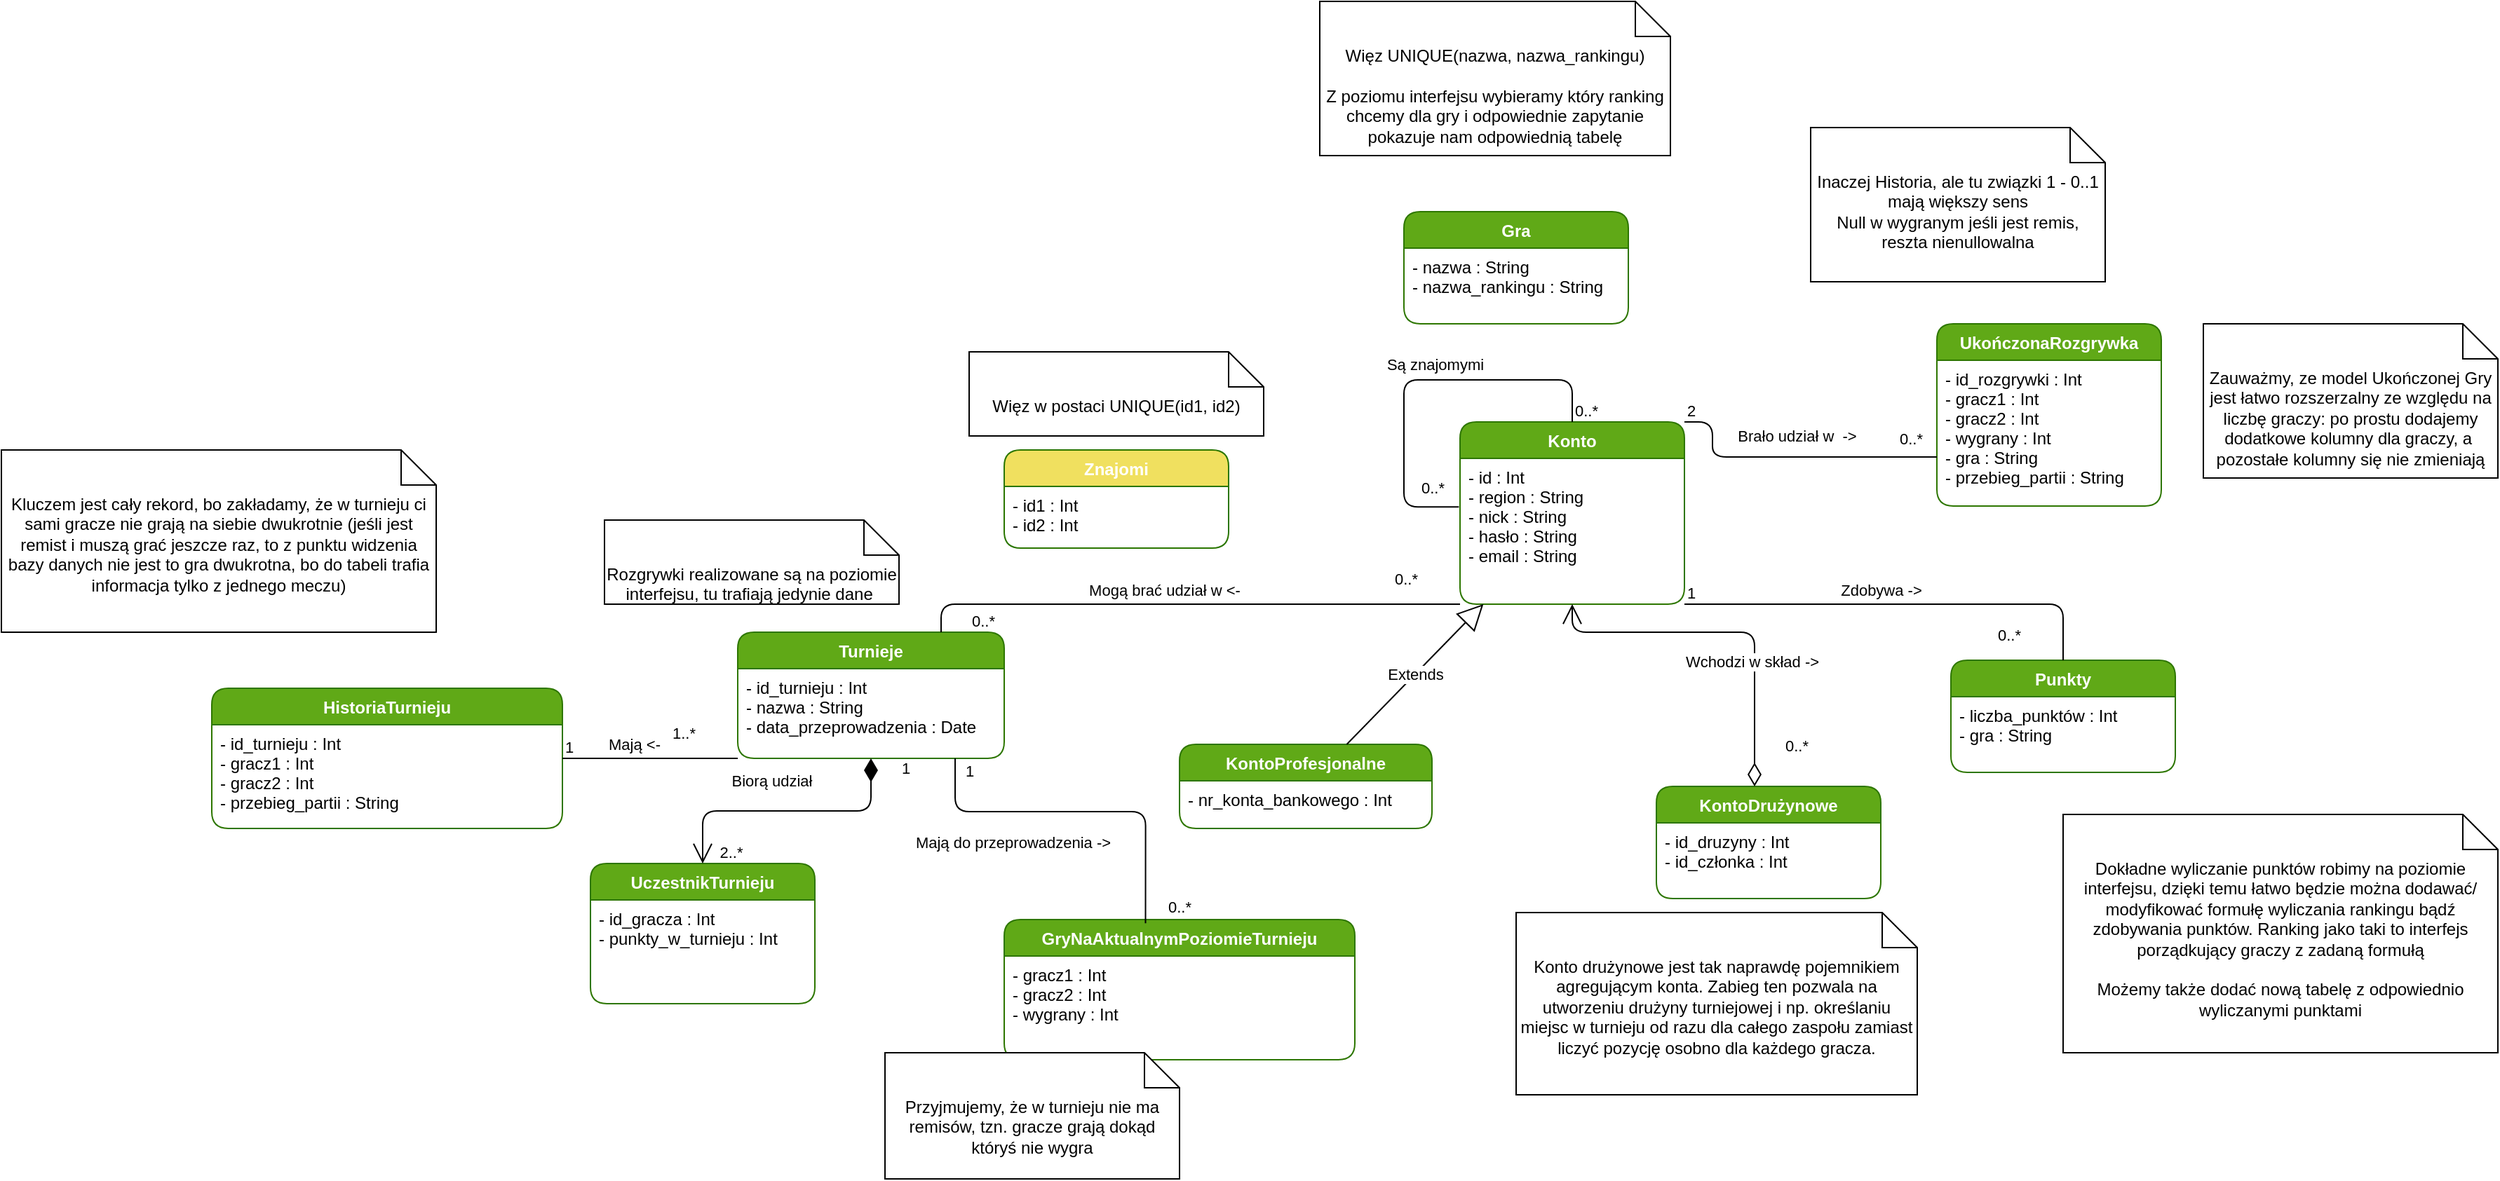 <mxfile>
    <diagram id="TWOYTY01t9Z3wVeYMiBx" name="Page-1">
        <mxGraphModel dx="3823" dy="2066" grid="1" gridSize="10" guides="1" tooltips="1" connect="1" arrows="1" fold="1" page="1" pageScale="1" pageWidth="827" pageHeight="1169" background="#ffffff" math="0" shadow="0">
            <root>
                <mxCell id="0"/>
                <mxCell id="1" parent="0"/>
                <mxCell id="2" value="Konto" style="swimlane;fontStyle=1;align=center;verticalAlign=top;childLayout=stackLayout;horizontal=1;startSize=26;horizontalStack=0;resizeParent=1;resizeParentMax=0;resizeLast=0;collapsible=1;marginBottom=0;rounded=1;fillColor=#60a917;strokeColor=#2D7600;fontColor=#ffffff;" vertex="1" parent="1">
                    <mxGeometry x="200" y="230" width="160" height="130" as="geometry"/>
                </mxCell>
                <mxCell id="3" value="- id : Int&#10;- region : String&#10;- nick : String&#10;- hasło : String&#10;- email : String" style="text;strokeColor=none;fillColor=none;align=left;verticalAlign=top;spacingLeft=4;spacingRight=4;overflow=hidden;rotatable=0;points=[[0,0.5],[1,0.5]];portConstraint=eastwest;rounded=1;" vertex="1" parent="2">
                    <mxGeometry y="26" width="160" height="104" as="geometry"/>
                </mxCell>
                <mxCell id="63" value="" style="endArrow=none;html=1;edgeStyle=orthogonalEdgeStyle;entryX=-0.005;entryY=0.333;entryDx=0;entryDy=0;entryPerimeter=0;" edge="1" parent="2" source="2" target="3">
                    <mxGeometry relative="1" as="geometry">
                        <mxPoint x="160" y="60" as="sourcePoint"/>
                        <mxPoint x="-50" y="-30" as="targetPoint"/>
                        <Array as="points">
                            <mxPoint x="80" y="-30"/>
                            <mxPoint x="-40" y="-30"/>
                            <mxPoint x="-40" y="61"/>
                        </Array>
                    </mxGeometry>
                </mxCell>
                <mxCell id="64" value="0..*" style="edgeLabel;resizable=0;html=1;align=left;verticalAlign=bottom;" connectable="0" vertex="1" parent="63">
                    <mxGeometry x="-1" relative="1" as="geometry"/>
                </mxCell>
                <mxCell id="65" value="0..*" style="edgeLabel;resizable=0;html=1;align=right;verticalAlign=bottom;" connectable="0" vertex="1" parent="63">
                    <mxGeometry x="1" relative="1" as="geometry">
                        <mxPoint x="-10" y="-5" as="offset"/>
                    </mxGeometry>
                </mxCell>
                <mxCell id="66" value="Są znajomymi" style="edgeLabel;html=1;align=center;verticalAlign=middle;resizable=0;points=[];" vertex="1" connectable="0" parent="63">
                    <mxGeometry x="-0.038" y="2" relative="1" as="geometry">
                        <mxPoint x="6" y="-13" as="offset"/>
                    </mxGeometry>
                </mxCell>
                <mxCell id="6" value="KontoProfesjonalne" style="swimlane;fontStyle=1;align=center;verticalAlign=top;childLayout=stackLayout;horizontal=1;startSize=26;horizontalStack=0;resizeParent=1;resizeParentMax=0;resizeLast=0;collapsible=1;marginBottom=0;rounded=1;fillColor=#60a917;strokeColor=#2D7600;fontColor=#ffffff;" vertex="1" parent="1">
                    <mxGeometry y="460" width="180" height="60" as="geometry"/>
                </mxCell>
                <mxCell id="7" value="- nr_konta_bankowego : Int" style="text;strokeColor=none;fillColor=none;align=left;verticalAlign=top;spacingLeft=4;spacingRight=4;overflow=hidden;rotatable=0;points=[[0,0.5],[1,0.5]];portConstraint=eastwest;rounded=1;" vertex="1" parent="6">
                    <mxGeometry y="26" width="180" height="34" as="geometry"/>
                </mxCell>
                <mxCell id="8" value="Extends" style="endArrow=block;endSize=16;endFill=0;html=1;" edge="1" parent="1" source="6" target="2">
                    <mxGeometry width="160" relative="1" as="geometry">
                        <mxPoint x="90" y="360" as="sourcePoint"/>
                        <mxPoint x="250" y="360" as="targetPoint"/>
                    </mxGeometry>
                </mxCell>
                <mxCell id="9" value="KontoDrużynowe" style="swimlane;fontStyle=1;align=center;verticalAlign=top;childLayout=stackLayout;horizontal=1;startSize=26;horizontalStack=0;resizeParent=1;resizeParentMax=0;resizeLast=0;collapsible=1;marginBottom=0;rounded=1;fillColor=#60a917;strokeColor=#2D7600;fontColor=#ffffff;" vertex="1" parent="1">
                    <mxGeometry x="340" y="490" width="160" height="80" as="geometry"/>
                </mxCell>
                <mxCell id="10" value="- id_druzyny : Int&#10;- id_członka : Int" style="text;strokeColor=none;fillColor=none;align=left;verticalAlign=top;spacingLeft=4;spacingRight=4;overflow=hidden;rotatable=0;points=[[0,0.5],[1,0.5]];portConstraint=eastwest;rounded=1;" vertex="1" parent="9">
                    <mxGeometry y="26" width="160" height="54" as="geometry"/>
                </mxCell>
                <mxCell id="12" value="0..*" style="endArrow=open;html=1;endSize=12;startArrow=diamondThin;startSize=14;startFill=0;edgeStyle=orthogonalEdgeStyle;align=left;verticalAlign=bottom;" edge="1" parent="1" source="9" target="2">
                    <mxGeometry x="-0.846" y="-20" relative="1" as="geometry">
                        <mxPoint x="260" y="470" as="sourcePoint"/>
                        <mxPoint x="420" y="470" as="targetPoint"/>
                        <Array as="points">
                            <mxPoint x="410" y="380"/>
                            <mxPoint x="280" y="380"/>
                        </Array>
                        <mxPoint as="offset"/>
                    </mxGeometry>
                </mxCell>
                <mxCell id="67" value="Wchodzi w skład -&amp;gt;" style="edgeLabel;html=1;align=center;verticalAlign=middle;resizable=0;points=[];" vertex="1" connectable="0" parent="12">
                    <mxGeometry x="-0.316" y="2" relative="1" as="geometry">
                        <mxPoint as="offset"/>
                    </mxGeometry>
                </mxCell>
                <mxCell id="16" value="Konto drużynowe jest tak naprawdę pojemnikiem agregującym konta. Zabieg ten pozwala na utworzeniu drużyny turniejowej i np. określaniu miejsc w turnieju od razu dla całego zaspołu zamiast liczyć pozycję osobno dla każdego gracza." style="shape=note2;boundedLbl=1;whiteSpace=wrap;html=1;size=25;verticalAlign=top;align=center;rounded=1;" vertex="1" parent="1">
                    <mxGeometry x="240" y="580" width="286" height="130" as="geometry"/>
                </mxCell>
                <mxCell id="17" value="UkończonaRozgrywka" style="swimlane;fontStyle=1;align=center;verticalAlign=top;childLayout=stackLayout;horizontal=1;startSize=26;horizontalStack=0;resizeParent=1;resizeParentMax=0;resizeLast=0;collapsible=1;marginBottom=0;rounded=1;fillColor=#60a917;strokeColor=#2D7600;fontColor=#ffffff;" vertex="1" parent="1">
                    <mxGeometry x="540" y="160" width="160" height="130" as="geometry"/>
                </mxCell>
                <mxCell id="18" value="- id_rozgrywki : Int&#10;- gracz1 : Int&#10;- gracz2 : Int&#10;- wygrany : Int&#10;- gra : String&#10;- przebieg_partii : String" style="text;strokeColor=none;fillColor=none;align=left;verticalAlign=top;spacingLeft=4;spacingRight=4;overflow=hidden;rotatable=0;points=[[0,0.5],[1,0.5]];portConstraint=eastwest;rounded=1;" vertex="1" parent="17">
                    <mxGeometry y="26" width="160" height="104" as="geometry"/>
                </mxCell>
                <mxCell id="19" value="Inaczej Historia, ale tu związki 1 - 0..1 mają większy sens&lt;br&gt;Null w wygranym jeśli jest remis, reszta nienullowalna" style="shape=note2;boundedLbl=1;whiteSpace=wrap;html=1;size=25;verticalAlign=top;align=center;rounded=1;" vertex="1" parent="1">
                    <mxGeometry x="450" y="20" width="210" height="110" as="geometry"/>
                </mxCell>
                <mxCell id="23" value="Zauważmy, ze model Ukończonej Gry jest łatwo rozszerzalny ze względu na liczbę graczy: po prostu dodajemy dodatkowe kolumny dla graczy, a&amp;nbsp; pozostałe kolumny się nie zmieniają" style="shape=note2;boundedLbl=1;whiteSpace=wrap;html=1;size=25;verticalAlign=top;align=center;rounded=1;" vertex="1" parent="1">
                    <mxGeometry x="730" y="160" width="210" height="110" as="geometry"/>
                </mxCell>
                <mxCell id="24" value="Punkty" style="swimlane;fontStyle=1;align=center;verticalAlign=top;childLayout=stackLayout;horizontal=1;startSize=26;horizontalStack=0;resizeParent=1;resizeParentMax=0;resizeLast=0;collapsible=1;marginBottom=0;rounded=1;fillColor=#60a917;strokeColor=#2D7600;fontColor=#ffffff;" vertex="1" parent="1">
                    <mxGeometry x="550" y="400" width="160" height="80" as="geometry"/>
                </mxCell>
                <mxCell id="25" value="- liczba_punktów : Int&#10;- gra : String" style="text;strokeColor=none;fillColor=none;align=left;verticalAlign=top;spacingLeft=4;spacingRight=4;overflow=hidden;rotatable=0;points=[[0,0.5],[1,0.5]];portConstraint=eastwest;rounded=1;" vertex="1" parent="24">
                    <mxGeometry y="26" width="160" height="54" as="geometry"/>
                </mxCell>
                <mxCell id="26" value="Dokładne wyliczanie punktów robimy na poziomie interfejsu, dzięki temu łatwo będzie można dodawać/ modyfikować formułę wyliczania rankingu bądź zdobywania punktów. Ranking jako taki to interfejs porządkujący graczy z zadaną formułą&lt;br&gt;&lt;br&gt;Możemy także dodać nową tabelę z odpowiednio wyliczanymi punktami" style="shape=note2;boundedLbl=1;whiteSpace=wrap;html=1;size=25;verticalAlign=top;align=center;rounded=1;" vertex="1" parent="1">
                    <mxGeometry x="630" y="510" width="310" height="170" as="geometry"/>
                </mxCell>
                <mxCell id="27" value="Znajomi" style="swimlane;fontStyle=1;align=center;verticalAlign=top;childLayout=stackLayout;horizontal=1;startSize=26;horizontalStack=0;resizeParent=1;resizeParentMax=0;resizeLast=0;collapsible=1;marginBottom=0;rounded=1;fillColor=#f0e05f;strokeColor=#2A7600;fontColor=#ffffff;" vertex="1" parent="1">
                    <mxGeometry x="-125" y="250" width="160" height="70" as="geometry">
                        <mxRectangle x="-125" y="250" width="80" height="26" as="alternateBounds"/>
                    </mxGeometry>
                </mxCell>
                <mxCell id="28" value="- id1 : Int&#10;- id2 : Int" style="text;strokeColor=none;fillColor=none;align=left;verticalAlign=top;spacingLeft=4;spacingRight=4;overflow=hidden;rotatable=0;points=[[0,0.5],[1,0.5]];portConstraint=eastwest;rounded=1;" vertex="1" parent="27">
                    <mxGeometry y="26" width="160" height="44" as="geometry"/>
                </mxCell>
                <mxCell id="29" value="Więz w postaci UNIQUE(id1, id2)" style="shape=note2;boundedLbl=1;whiteSpace=wrap;html=1;size=25;verticalAlign=top;align=center;rounded=1;" vertex="1" parent="1">
                    <mxGeometry x="-150" y="180" width="210" height="60" as="geometry"/>
                </mxCell>
                <mxCell id="32" value="Gra" style="swimlane;fontStyle=1;align=center;verticalAlign=top;childLayout=stackLayout;horizontal=1;startSize=26;horizontalStack=0;resizeParent=1;resizeParentMax=0;resizeLast=0;collapsible=1;marginBottom=0;rounded=1;fillColor=#60a917;strokeColor=#2D7600;fontColor=#ffffff;" vertex="1" parent="1">
                    <mxGeometry x="160" y="80" width="160" height="80" as="geometry"/>
                </mxCell>
                <mxCell id="33" value="- nazwa : String&#10;- nazwa_rankingu : String" style="text;strokeColor=none;fillColor=none;align=left;verticalAlign=top;spacingLeft=4;spacingRight=4;overflow=hidden;rotatable=0;points=[[0,0.5],[1,0.5]];portConstraint=eastwest;rounded=1;" vertex="1" parent="32">
                    <mxGeometry y="26" width="160" height="54" as="geometry"/>
                </mxCell>
                <mxCell id="34" value="Więz UNIQUE(nazwa, nazwa_rankingu)&lt;br&gt;&lt;br&gt;Z poziomu interfejsu wybieramy który ranking chcemy dla gry i odpowiednie zapytanie pokazuje nam odpowiednią tabelę" style="shape=note2;boundedLbl=1;whiteSpace=wrap;html=1;size=25;verticalAlign=top;align=center;rounded=1;" vertex="1" parent="1">
                    <mxGeometry x="100" y="-70" width="250" height="110" as="geometry"/>
                </mxCell>
                <mxCell id="35" value="Turnieje" style="swimlane;fontStyle=1;align=center;verticalAlign=top;childLayout=stackLayout;horizontal=1;startSize=26;horizontalStack=0;resizeParent=1;resizeParentMax=0;resizeLast=0;collapsible=1;marginBottom=0;rounded=1;fillColor=#60a917;strokeColor=#2D7600;fontColor=#ffffff;" vertex="1" parent="1">
                    <mxGeometry x="-315" y="380" width="190" height="90" as="geometry"/>
                </mxCell>
                <mxCell id="36" value="- id_turnieju : Int &#10;- nazwa : String&#10;- data_przeprowadzenia : Date" style="text;strokeColor=none;fillColor=none;align=left;verticalAlign=top;spacingLeft=4;spacingRight=4;overflow=hidden;rotatable=0;points=[[0,0.5],[1,0.5]];portConstraint=eastwest;rounded=1;" vertex="1" parent="35">
                    <mxGeometry y="26" width="190" height="64" as="geometry"/>
                </mxCell>
                <mxCell id="37" value="UczestnikTurnieju" style="swimlane;fontStyle=1;align=center;verticalAlign=top;childLayout=stackLayout;horizontal=1;startSize=26;horizontalStack=0;resizeParent=1;resizeParentMax=0;resizeLast=0;collapsible=1;marginBottom=0;rounded=1;fillColor=#60a917;strokeColor=#2D7600;fontColor=#ffffff;" vertex="1" parent="1">
                    <mxGeometry x="-420" y="545" width="160" height="100" as="geometry"/>
                </mxCell>
                <mxCell id="38" value="- id_gracza : Int&#10;- punkty_w_turnieju : Int" style="text;strokeColor=none;fillColor=none;align=left;verticalAlign=top;spacingLeft=4;spacingRight=4;overflow=hidden;rotatable=0;points=[[0,0.5],[1,0.5]];portConstraint=eastwest;rounded=1;" vertex="1" parent="37">
                    <mxGeometry y="26" width="160" height="74" as="geometry"/>
                </mxCell>
                <mxCell id="39" value="1" style="endArrow=open;html=1;endSize=12;startArrow=diamondThin;startSize=14;startFill=1;edgeStyle=orthogonalEdgeStyle;align=left;verticalAlign=bottom;" edge="1" parent="1" source="35" target="37">
                    <mxGeometry x="-0.84" y="20" relative="1" as="geometry">
                        <mxPoint x="-210" y="500" as="sourcePoint"/>
                        <mxPoint x="-50" y="550" as="targetPoint"/>
                        <mxPoint as="offset"/>
                    </mxGeometry>
                </mxCell>
                <mxCell id="72" value="Biorą udział" style="edgeLabel;html=1;align=center;verticalAlign=middle;resizable=0;points=[];" vertex="1" connectable="0" parent="39">
                    <mxGeometry x="0.175" y="-2" relative="1" as="geometry">
                        <mxPoint x="6" y="-20" as="offset"/>
                    </mxGeometry>
                </mxCell>
                <mxCell id="73" value="2..*" style="edgeLabel;html=1;align=center;verticalAlign=middle;resizable=0;points=[];" vertex="1" connectable="0" parent="39">
                    <mxGeometry x="0.911" y="2" relative="1" as="geometry">
                        <mxPoint x="18" as="offset"/>
                    </mxGeometry>
                </mxCell>
                <mxCell id="40" value="Rozgrywki realizowane są na poziomie interfejsu, tu trafiają jedynie dane&amp;nbsp;" style="shape=note2;boundedLbl=1;whiteSpace=wrap;html=1;size=25;verticalAlign=top;align=center;rounded=1;" vertex="1" parent="1">
                    <mxGeometry x="-410" y="300" width="210" height="60" as="geometry"/>
                </mxCell>
                <mxCell id="41" value="GryNaAktualnymPoziomieTurnieju" style="swimlane;fontStyle=1;align=center;verticalAlign=top;childLayout=stackLayout;horizontal=1;startSize=26;horizontalStack=0;resizeParent=1;resizeParentMax=0;resizeLast=0;collapsible=1;marginBottom=0;rounded=1;fillColor=#60a917;strokeColor=#2D7600;fontColor=#ffffff;" vertex="1" parent="1">
                    <mxGeometry x="-125" y="585" width="250" height="100" as="geometry"/>
                </mxCell>
                <mxCell id="42" value="- gracz1 : Int&#10;- gracz2 : Int&#10;- wygrany : Int " style="text;strokeColor=none;fillColor=none;align=left;verticalAlign=top;spacingLeft=4;spacingRight=4;overflow=hidden;rotatable=0;points=[[0,0.5],[1,0.5]];portConstraint=eastwest;rounded=1;" vertex="1" parent="41">
                    <mxGeometry y="26" width="250" height="74" as="geometry"/>
                </mxCell>
                <mxCell id="43" value="Przyjmujemy, że w turnieju nie ma remisów, tzn. gracze grają dokąd któryś nie wygra" style="shape=note2;boundedLbl=1;whiteSpace=wrap;html=1;size=25;verticalAlign=top;align=center;rounded=1;" vertex="1" parent="1">
                    <mxGeometry x="-210" y="680" width="210" height="90" as="geometry"/>
                </mxCell>
                <mxCell id="44" value="HistoriaTurnieju" style="swimlane;fontStyle=1;align=center;verticalAlign=top;childLayout=stackLayout;horizontal=1;startSize=26;horizontalStack=0;resizeParent=1;resizeParentMax=0;resizeLast=0;collapsible=1;marginBottom=0;rounded=1;fillColor=#60a917;strokeColor=#2D7600;fontColor=#ffffff;" vertex="1" parent="1">
                    <mxGeometry x="-690" y="420" width="250" height="100" as="geometry"/>
                </mxCell>
                <mxCell id="45" value="- id_turnieju : Int&#10;- gracz1 : Int &#10;- gracz2 : Int&#10;- przebieg_partii : String" style="text;strokeColor=none;fillColor=none;align=left;verticalAlign=top;spacingLeft=4;spacingRight=4;overflow=hidden;rotatable=0;points=[[0,0.5],[1,0.5]];portConstraint=eastwest;rounded=1;" vertex="1" parent="44">
                    <mxGeometry y="26" width="250" height="74" as="geometry"/>
                </mxCell>
                <mxCell id="46" value="Kluczem jest cały rekord, bo zakładamy, że w turnieju ci sami gracze nie grają na siebie dwukrotnie (jeśli jest remist i muszą grać jeszcze raz, to z punktu widzenia bazy danych nie jest to gra dwukrotna, bo do tabeli trafia informacja tylko z jednego meczu)" style="shape=note2;boundedLbl=1;whiteSpace=wrap;html=1;size=25;verticalAlign=top;align=center;rounded=1;" vertex="1" parent="1">
                    <mxGeometry x="-840" y="250" width="310" height="130" as="geometry"/>
                </mxCell>
                <mxCell id="47" value="" style="endArrow=none;html=1;edgeStyle=orthogonalEdgeStyle;" edge="1" parent="1" source="2" target="24">
                    <mxGeometry relative="1" as="geometry">
                        <mxPoint x="520" y="490" as="sourcePoint"/>
                        <mxPoint x="680" y="490" as="targetPoint"/>
                        <Array as="points">
                            <mxPoint x="630" y="360"/>
                        </Array>
                    </mxGeometry>
                </mxCell>
                <mxCell id="48" value="1" style="edgeLabel;resizable=0;html=1;align=left;verticalAlign=bottom;" connectable="0" vertex="1" parent="47">
                    <mxGeometry x="-1" relative="1" as="geometry"/>
                </mxCell>
                <mxCell id="49" value="0..*" style="edgeLabel;resizable=0;html=1;align=right;verticalAlign=bottom;" connectable="0" vertex="1" parent="47">
                    <mxGeometry x="1" relative="1" as="geometry">
                        <mxPoint x="-30" y="-10" as="offset"/>
                    </mxGeometry>
                </mxCell>
                <mxCell id="50" value="Zdobywa -&amp;gt;" style="edgeLabel;html=1;align=center;verticalAlign=middle;resizable=0;points=[];" vertex="1" connectable="0" parent="47">
                    <mxGeometry x="-0.038" y="2" relative="1" as="geometry">
                        <mxPoint x="-9" y="-8" as="offset"/>
                    </mxGeometry>
                </mxCell>
                <mxCell id="51" value="" style="endArrow=none;html=1;edgeStyle=orthogonalEdgeStyle;" edge="1" parent="1" source="2" target="17">
                    <mxGeometry relative="1" as="geometry">
                        <mxPoint x="370" y="370" as="sourcePoint"/>
                        <mxPoint x="640" y="410" as="targetPoint"/>
                        <Array as="points">
                            <mxPoint x="380" y="230"/>
                            <mxPoint x="380" y="255"/>
                        </Array>
                    </mxGeometry>
                </mxCell>
                <mxCell id="52" value="2" style="edgeLabel;resizable=0;html=1;align=left;verticalAlign=bottom;" connectable="0" vertex="1" parent="51">
                    <mxGeometry x="-1" relative="1" as="geometry"/>
                </mxCell>
                <mxCell id="53" value="0..*" style="edgeLabel;resizable=0;html=1;align=right;verticalAlign=bottom;" connectable="0" vertex="1" parent="51">
                    <mxGeometry x="1" relative="1" as="geometry">
                        <mxPoint x="-10" y="-5" as="offset"/>
                    </mxGeometry>
                </mxCell>
                <mxCell id="54" value="Brało udział w&amp;nbsp; -&amp;gt;" style="edgeLabel;html=1;align=center;verticalAlign=middle;resizable=0;points=[];" vertex="1" connectable="0" parent="51">
                    <mxGeometry x="-0.038" y="2" relative="1" as="geometry">
                        <mxPoint x="6" y="-13" as="offset"/>
                    </mxGeometry>
                </mxCell>
                <mxCell id="68" value="" style="endArrow=none;html=1;edgeStyle=orthogonalEdgeStyle;" edge="1" parent="1" source="44" target="35">
                    <mxGeometry relative="1" as="geometry">
                        <mxPoint x="-160.03" y="350.0" as="sourcePoint"/>
                        <mxPoint x="110.004" y="390.0" as="targetPoint"/>
                        <Array as="points">
                            <mxPoint x="-270" y="425"/>
                            <mxPoint x="-270" y="425"/>
                        </Array>
                    </mxGeometry>
                </mxCell>
                <mxCell id="69" value="1" style="edgeLabel;resizable=0;html=1;align=left;verticalAlign=bottom;" connectable="0" vertex="1" parent="68">
                    <mxGeometry x="-1" relative="1" as="geometry"/>
                </mxCell>
                <mxCell id="70" value="1..*" style="edgeLabel;resizable=0;html=1;align=right;verticalAlign=bottom;" connectable="0" vertex="1" parent="68">
                    <mxGeometry x="1" relative="1" as="geometry">
                        <mxPoint x="-30" y="-10" as="offset"/>
                    </mxGeometry>
                </mxCell>
                <mxCell id="71" value="Mają &amp;lt;-" style="edgeLabel;html=1;align=center;verticalAlign=middle;resizable=0;points=[];" vertex="1" connectable="0" parent="68">
                    <mxGeometry x="-0.038" y="2" relative="1" as="geometry">
                        <mxPoint x="-9" y="-8" as="offset"/>
                    </mxGeometry>
                </mxCell>
                <mxCell id="74" value="" style="endArrow=none;html=1;edgeStyle=orthogonalEdgeStyle;exitX=0.403;exitY=0.026;exitDx=0;exitDy=0;exitPerimeter=0;" edge="1" parent="1" source="41" target="35">
                    <mxGeometry relative="1" as="geometry">
                        <mxPoint x="-430" y="435.034" as="sourcePoint"/>
                        <mxPoint x="-230" y="435.034" as="targetPoint"/>
                        <Array as="points">
                            <mxPoint x="-24" y="508"/>
                            <mxPoint x="-160" y="508"/>
                        </Array>
                    </mxGeometry>
                </mxCell>
                <mxCell id="75" value="0..*" style="edgeLabel;resizable=0;html=1;align=left;verticalAlign=bottom;" connectable="0" vertex="1" parent="74">
                    <mxGeometry x="-1" relative="1" as="geometry">
                        <mxPoint x="14" y="-3" as="offset"/>
                    </mxGeometry>
                </mxCell>
                <mxCell id="77" value="Mają do przeprowadzenia -&amp;gt;" style="edgeLabel;html=1;align=center;verticalAlign=middle;resizable=0;points=[];" vertex="1" connectable="0" parent="74">
                    <mxGeometry x="-0.038" y="2" relative="1" as="geometry">
                        <mxPoint x="-53" y="20" as="offset"/>
                    </mxGeometry>
                </mxCell>
                <mxCell id="78" value="1" style="edgeLabel;html=1;align=center;verticalAlign=middle;resizable=0;points=[];" vertex="1" connectable="0" parent="74">
                    <mxGeometry x="0.928" y="-1" relative="1" as="geometry">
                        <mxPoint x="9" as="offset"/>
                    </mxGeometry>
                </mxCell>
                <mxCell id="83" value="" style="endArrow=none;html=1;edgeStyle=orthogonalEdgeStyle;" edge="1" parent="1" source="35" target="2">
                    <mxGeometry relative="1" as="geometry">
                        <mxPoint x="-410" y="455.034" as="sourcePoint"/>
                        <mxPoint x="-210" y="455.034" as="targetPoint"/>
                        <Array as="points">
                            <mxPoint x="-170" y="360"/>
                        </Array>
                    </mxGeometry>
                </mxCell>
                <mxCell id="84" value="0..*" style="edgeLabel;resizable=0;html=1;align=left;verticalAlign=bottom;" connectable="0" vertex="1" parent="83">
                    <mxGeometry x="-1" relative="1" as="geometry">
                        <mxPoint x="20" as="offset"/>
                    </mxGeometry>
                </mxCell>
                <mxCell id="85" value="0..*" style="edgeLabel;resizable=0;html=1;align=right;verticalAlign=bottom;" connectable="0" vertex="1" parent="83">
                    <mxGeometry x="1" relative="1" as="geometry">
                        <mxPoint x="-30" y="-10" as="offset"/>
                    </mxGeometry>
                </mxCell>
                <mxCell id="86" value="Mogą brać udział w &amp;lt;-" style="edgeLabel;html=1;align=center;verticalAlign=middle;resizable=0;points=[];" vertex="1" connectable="0" parent="83">
                    <mxGeometry x="-0.038" y="2" relative="1" as="geometry">
                        <mxPoint x="-9" y="-8" as="offset"/>
                    </mxGeometry>
                </mxCell>
            </root>
        </mxGraphModel>
    </diagram>
</mxfile>